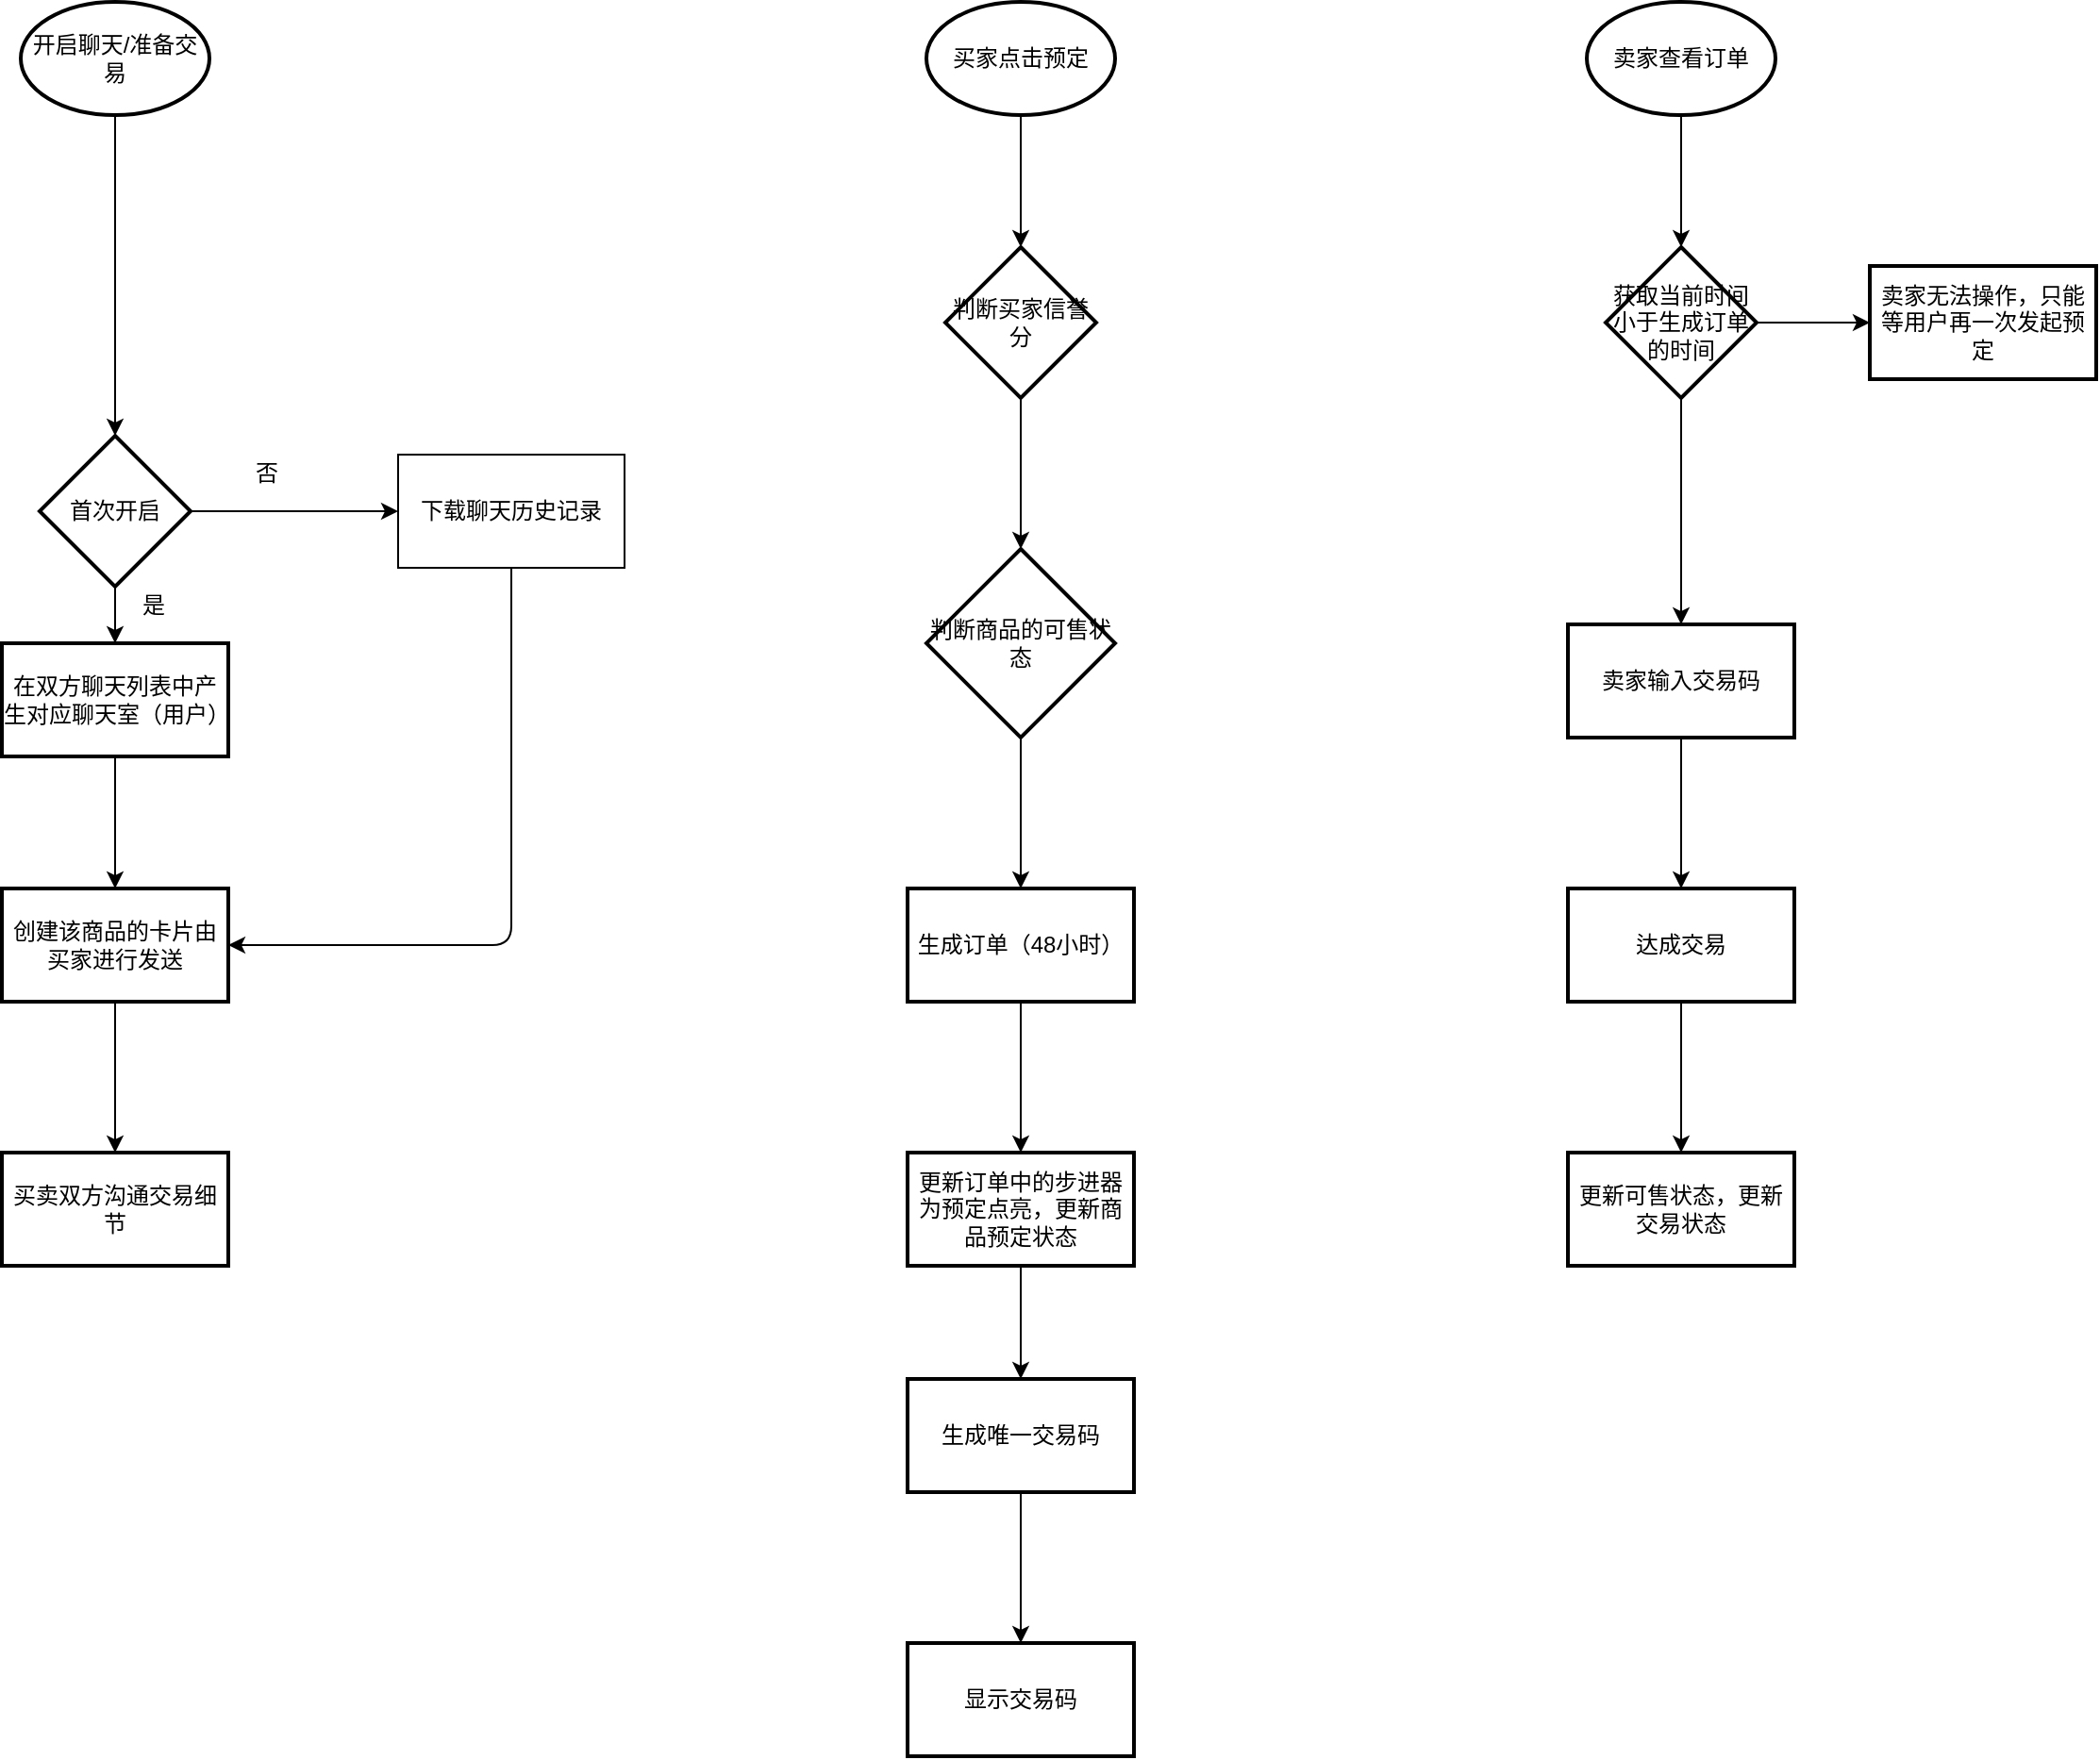 <mxfile>
    <diagram id="CxYOuTUWAxzRiOO7EsML" name="第 1 页">
        <mxGraphModel dx="392" dy="960" grid="1" gridSize="10" guides="1" tooltips="1" connect="1" arrows="1" fold="1" page="1" pageScale="1" pageWidth="827" pageHeight="1169" background="#FFFFFF" math="0" shadow="0">
            <root>
                <mxCell id="0"/>
                <mxCell id="1" parent="0"/>
                <mxCell id="11" value="" style="edgeStyle=none;html=1;" parent="1" source="3" target="10" edge="1">
                    <mxGeometry relative="1" as="geometry"/>
                </mxCell>
                <mxCell id="3" value="开启聊天/准备交易" style="strokeWidth=2;html=1;shape=mxgraph.flowchart.start_1;whiteSpace=wrap;" parent="1" vertex="1">
                    <mxGeometry x="1130" y="100" width="100" height="60" as="geometry"/>
                </mxCell>
                <mxCell id="8" value="" style="edgeStyle=none;html=1;exitX=0.5;exitY=1;exitDx=0;exitDy=0;entryX=0.5;entryY=0;entryDx=0;entryDy=0;" parent="1" source="4" target="13" edge="1">
                    <mxGeometry relative="1" as="geometry">
                        <mxPoint x="1164" y="504.02" as="sourcePoint"/>
                        <mxPoint x="1168.125" y="570" as="targetPoint"/>
                    </mxGeometry>
                </mxCell>
                <mxCell id="4" value="在双方聊天列表中产生对应聊天室（用户）" style="whiteSpace=wrap;html=1;strokeWidth=2;" parent="1" vertex="1">
                    <mxGeometry x="1120" y="440" width="120" height="60" as="geometry"/>
                </mxCell>
                <mxCell id="12" value="" style="edgeStyle=none;html=1;" parent="1" source="10" target="4" edge="1">
                    <mxGeometry relative="1" as="geometry"/>
                </mxCell>
                <mxCell id="17" value="" style="edgeStyle=none;html=1;entryX=0;entryY=0.5;entryDx=0;entryDy=0;" parent="1" source="10" target="18" edge="1">
                    <mxGeometry relative="1" as="geometry">
                        <mxPoint x="1320" y="370" as="targetPoint"/>
                    </mxGeometry>
                </mxCell>
                <mxCell id="10" value="首次开启" style="rhombus;whiteSpace=wrap;html=1;strokeWidth=2;" parent="1" vertex="1">
                    <mxGeometry x="1140" y="330" width="80" height="80" as="geometry"/>
                </mxCell>
                <mxCell id="22" value="" style="edgeStyle=none;html=1;" parent="1" source="13" target="21" edge="1">
                    <mxGeometry relative="1" as="geometry"/>
                </mxCell>
                <mxCell id="13" value="创建该商品的卡片由买家进行发送" style="whiteSpace=wrap;html=1;strokeWidth=2;" parent="1" vertex="1">
                    <mxGeometry x="1120" y="570" width="120" height="60" as="geometry"/>
                </mxCell>
                <mxCell id="15" value="否" style="text;html=1;align=center;verticalAlign=middle;resizable=0;points=[];autosize=1;strokeColor=none;fillColor=none;" parent="1" vertex="1">
                    <mxGeometry x="1240" y="335" width="40" height="30" as="geometry"/>
                </mxCell>
                <mxCell id="16" value="是" style="text;html=1;align=center;verticalAlign=middle;resizable=0;points=[];autosize=1;strokeColor=none;fillColor=none;" parent="1" vertex="1">
                    <mxGeometry x="1180" y="405" width="40" height="30" as="geometry"/>
                </mxCell>
                <mxCell id="20" value="" style="edgeStyle=none;html=1;entryX=1;entryY=0.5;entryDx=0;entryDy=0;" parent="1" source="18" target="13" edge="1">
                    <mxGeometry relative="1" as="geometry">
                        <mxPoint x="1390" y="480" as="targetPoint"/>
                        <Array as="points">
                            <mxPoint x="1390" y="600"/>
                        </Array>
                    </mxGeometry>
                </mxCell>
                <mxCell id="18" value="下载聊天历史记录" style="whiteSpace=wrap;html=1;" parent="1" vertex="1">
                    <mxGeometry x="1330" y="340" width="120" height="60" as="geometry"/>
                </mxCell>
                <mxCell id="21" value="买卖双方沟通交易细节" style="whiteSpace=wrap;html=1;strokeWidth=2;" parent="1" vertex="1">
                    <mxGeometry x="1120" y="710" width="120" height="60" as="geometry"/>
                </mxCell>
                <mxCell id="108" value="" style="edgeStyle=none;html=1;" edge="1" parent="1" source="104" target="107">
                    <mxGeometry relative="1" as="geometry"/>
                </mxCell>
                <mxCell id="104" value="买家点击预定" style="strokeWidth=2;html=1;shape=mxgraph.flowchart.start_1;whiteSpace=wrap;" vertex="1" parent="1">
                    <mxGeometry x="1610" y="100" width="100" height="60" as="geometry"/>
                </mxCell>
                <mxCell id="112" value="" style="edgeStyle=none;html=1;" edge="1" parent="1" source="107" target="111">
                    <mxGeometry relative="1" as="geometry"/>
                </mxCell>
                <mxCell id="107" value="判断买家信誉分" style="rhombus;whiteSpace=wrap;html=1;strokeWidth=2;" vertex="1" parent="1">
                    <mxGeometry x="1620" y="230" width="80" height="80" as="geometry"/>
                </mxCell>
                <mxCell id="114" value="" style="edgeStyle=none;html=1;" edge="1" parent="1" source="111" target="113">
                    <mxGeometry relative="1" as="geometry"/>
                </mxCell>
                <mxCell id="111" value="判断商品的可售状态" style="strokeWidth=2;html=1;shape=mxgraph.flowchart.decision;whiteSpace=wrap;" vertex="1" parent="1">
                    <mxGeometry x="1610" y="390" width="100" height="100" as="geometry"/>
                </mxCell>
                <mxCell id="116" value="" style="edgeStyle=none;html=1;" edge="1" parent="1" source="113" target="115">
                    <mxGeometry relative="1" as="geometry"/>
                </mxCell>
                <mxCell id="113" value="生成订单（48小时）" style="whiteSpace=wrap;html=1;strokeWidth=2;" vertex="1" parent="1">
                    <mxGeometry x="1600" y="570" width="120" height="60" as="geometry"/>
                </mxCell>
                <mxCell id="118" value="" style="edgeStyle=none;html=1;" edge="1" parent="1" source="115" target="117">
                    <mxGeometry relative="1" as="geometry"/>
                </mxCell>
                <mxCell id="115" value="更新订单中的步进器为预定点亮，更新商品预定状态" style="whiteSpace=wrap;html=1;strokeWidth=2;" vertex="1" parent="1">
                    <mxGeometry x="1600" y="710" width="120" height="60" as="geometry"/>
                </mxCell>
                <mxCell id="120" value="" style="edgeStyle=none;html=1;" edge="1" parent="1" source="117" target="119">
                    <mxGeometry relative="1" as="geometry"/>
                </mxCell>
                <mxCell id="117" value="生成唯一交易码" style="whiteSpace=wrap;html=1;strokeWidth=2;" vertex="1" parent="1">
                    <mxGeometry x="1600" y="830" width="120" height="60" as="geometry"/>
                </mxCell>
                <mxCell id="119" value="显示交易码" style="whiteSpace=wrap;html=1;strokeWidth=2;" vertex="1" parent="1">
                    <mxGeometry x="1600" y="970" width="120" height="60" as="geometry"/>
                </mxCell>
                <mxCell id="124" value="" style="edgeStyle=none;html=1;" edge="1" parent="1" source="121" target="123">
                    <mxGeometry relative="1" as="geometry"/>
                </mxCell>
                <mxCell id="121" value="卖家输入交易码" style="whiteSpace=wrap;html=1;strokeWidth=2;" vertex="1" parent="1">
                    <mxGeometry x="1950" y="430" width="120" height="60" as="geometry"/>
                </mxCell>
                <mxCell id="126" value="" style="edgeStyle=none;html=1;" edge="1" parent="1" source="123" target="125">
                    <mxGeometry relative="1" as="geometry"/>
                </mxCell>
                <mxCell id="123" value="达成交易" style="whiteSpace=wrap;html=1;strokeWidth=2;" vertex="1" parent="1">
                    <mxGeometry x="1950" y="570" width="120" height="60" as="geometry"/>
                </mxCell>
                <mxCell id="125" value="更新可售状态，更新交易状态" style="whiteSpace=wrap;html=1;strokeWidth=2;" vertex="1" parent="1">
                    <mxGeometry x="1950" y="710" width="120" height="60" as="geometry"/>
                </mxCell>
                <mxCell id="137" value="" style="edgeStyle=none;html=1;" edge="1" parent="1" source="135" target="136">
                    <mxGeometry relative="1" as="geometry"/>
                </mxCell>
                <mxCell id="135" value="卖家查看订单" style="strokeWidth=2;html=1;shape=mxgraph.flowchart.start_1;whiteSpace=wrap;" vertex="1" parent="1">
                    <mxGeometry x="1960" y="100" width="100" height="60" as="geometry"/>
                </mxCell>
                <mxCell id="139" value="" style="edgeStyle=none;html=1;entryX=0.5;entryY=0;entryDx=0;entryDy=0;" edge="1" parent="1" source="136" target="121">
                    <mxGeometry relative="1" as="geometry">
                        <mxPoint x="2010" y="400" as="targetPoint"/>
                    </mxGeometry>
                </mxCell>
                <mxCell id="141" value="" style="edgeStyle=none;html=1;" edge="1" parent="1" source="136" target="140">
                    <mxGeometry relative="1" as="geometry"/>
                </mxCell>
                <mxCell id="136" value="获取当前时间小于生成订单的时间" style="rhombus;whiteSpace=wrap;html=1;strokeWidth=2;" vertex="1" parent="1">
                    <mxGeometry x="1970" y="230" width="80" height="80" as="geometry"/>
                </mxCell>
                <mxCell id="140" value="卖家无法操作，只能等用户再一次发起预定" style="whiteSpace=wrap;html=1;strokeWidth=2;" vertex="1" parent="1">
                    <mxGeometry x="2110" y="240" width="120" height="60" as="geometry"/>
                </mxCell>
            </root>
        </mxGraphModel>
    </diagram>
</mxfile>
